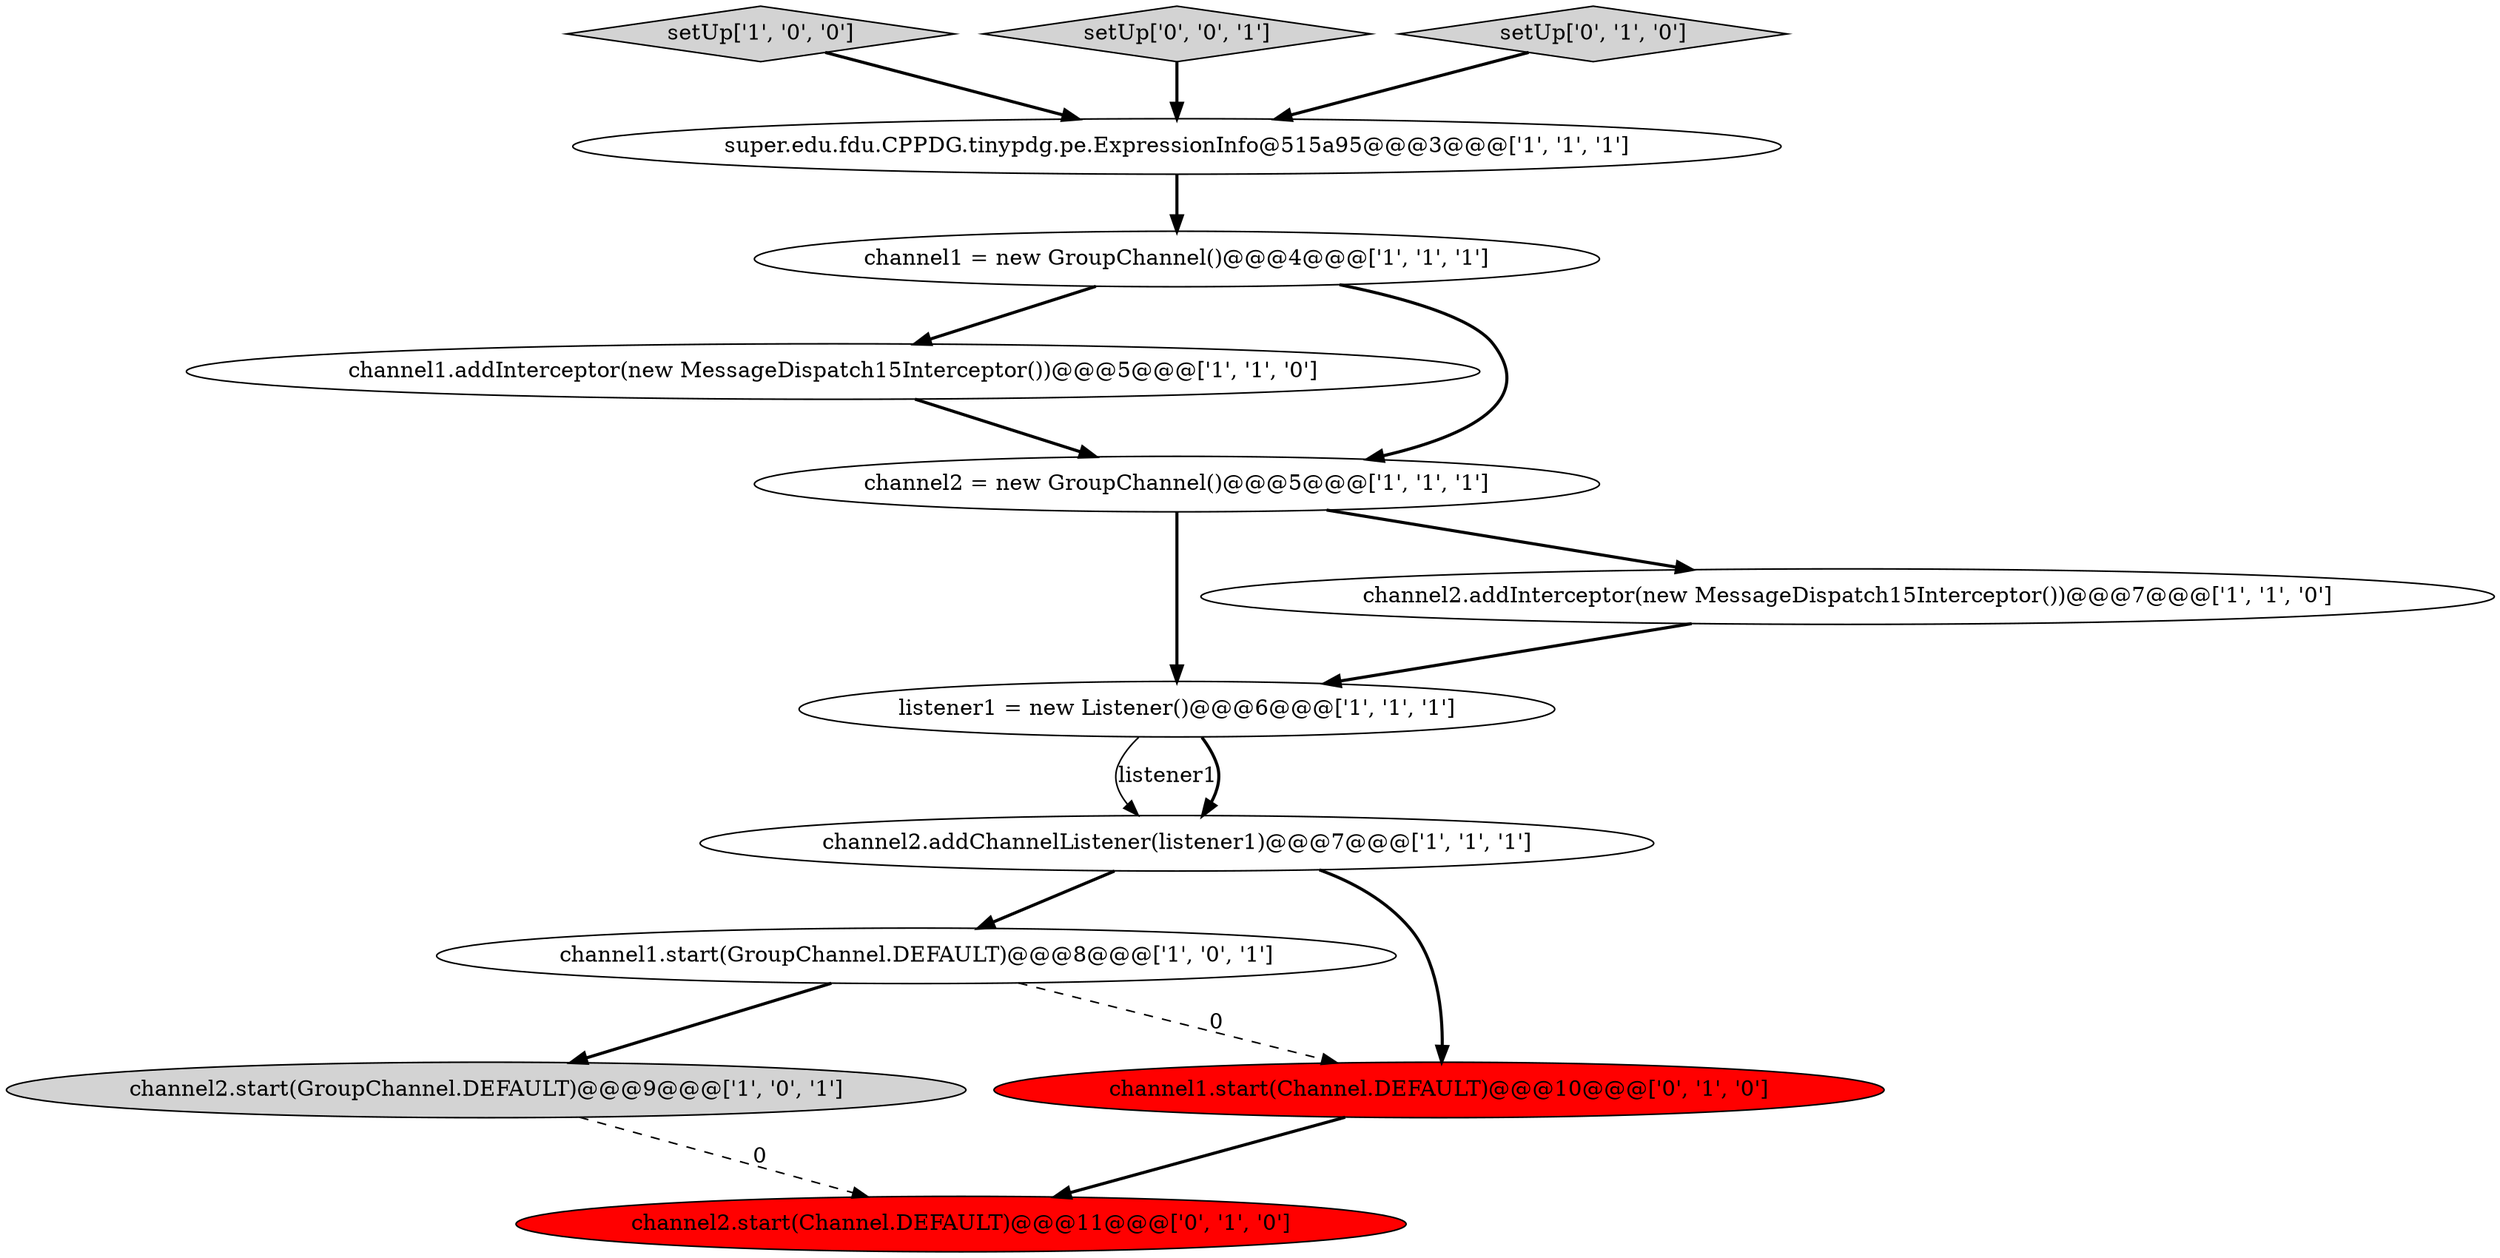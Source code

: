 digraph {
8 [style = filled, label = "setUp['1', '0', '0']", fillcolor = lightgray, shape = diamond image = "AAA0AAABBB1BBB"];
4 [style = filled, label = "channel2.addChannelListener(listener1)@@@7@@@['1', '1', '1']", fillcolor = white, shape = ellipse image = "AAA0AAABBB1BBB"];
7 [style = filled, label = "channel1.start(GroupChannel.DEFAULT)@@@8@@@['1', '0', '1']", fillcolor = white, shape = ellipse image = "AAA0AAABBB1BBB"];
3 [style = filled, label = "channel1 = new GroupChannel()@@@4@@@['1', '1', '1']", fillcolor = white, shape = ellipse image = "AAA0AAABBB1BBB"];
0 [style = filled, label = "listener1 = new Listener()@@@6@@@['1', '1', '1']", fillcolor = white, shape = ellipse image = "AAA0AAABBB1BBB"];
9 [style = filled, label = "channel1.addInterceptor(new MessageDispatch15Interceptor())@@@5@@@['1', '1', '0']", fillcolor = white, shape = ellipse image = "AAA0AAABBB1BBB"];
10 [style = filled, label = "channel2.start(Channel.DEFAULT)@@@11@@@['0', '1', '0']", fillcolor = red, shape = ellipse image = "AAA1AAABBB2BBB"];
1 [style = filled, label = "channel2 = new GroupChannel()@@@5@@@['1', '1', '1']", fillcolor = white, shape = ellipse image = "AAA0AAABBB1BBB"];
5 [style = filled, label = "super.edu.fdu.CPPDG.tinypdg.pe.ExpressionInfo@515a95@@@3@@@['1', '1', '1']", fillcolor = white, shape = ellipse image = "AAA0AAABBB1BBB"];
6 [style = filled, label = "channel2.addInterceptor(new MessageDispatch15Interceptor())@@@7@@@['1', '1', '0']", fillcolor = white, shape = ellipse image = "AAA0AAABBB1BBB"];
2 [style = filled, label = "channel2.start(GroupChannel.DEFAULT)@@@9@@@['1', '0', '1']", fillcolor = lightgray, shape = ellipse image = "AAA0AAABBB1BBB"];
13 [style = filled, label = "setUp['0', '0', '1']", fillcolor = lightgray, shape = diamond image = "AAA0AAABBB3BBB"];
11 [style = filled, label = "setUp['0', '1', '0']", fillcolor = lightgray, shape = diamond image = "AAA0AAABBB2BBB"];
12 [style = filled, label = "channel1.start(Channel.DEFAULT)@@@10@@@['0', '1', '0']", fillcolor = red, shape = ellipse image = "AAA1AAABBB2BBB"];
7->12 [style = dashed, label="0"];
3->9 [style = bold, label=""];
5->3 [style = bold, label=""];
4->12 [style = bold, label=""];
11->5 [style = bold, label=""];
12->10 [style = bold, label=""];
1->6 [style = bold, label=""];
6->0 [style = bold, label=""];
1->0 [style = bold, label=""];
0->4 [style = solid, label="listener1"];
9->1 [style = bold, label=""];
8->5 [style = bold, label=""];
3->1 [style = bold, label=""];
0->4 [style = bold, label=""];
7->2 [style = bold, label=""];
4->7 [style = bold, label=""];
2->10 [style = dashed, label="0"];
13->5 [style = bold, label=""];
}
